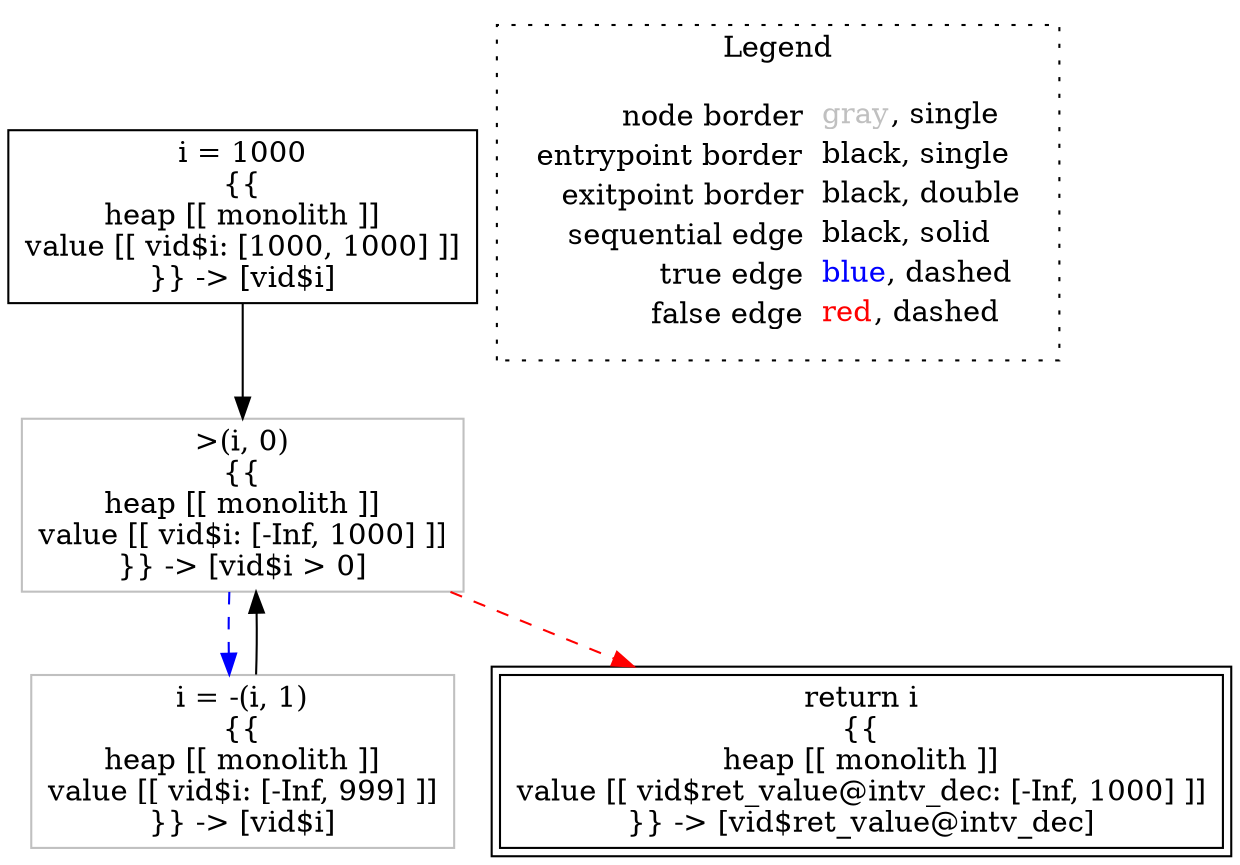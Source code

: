digraph {
	"node0" [shape="rect",color="black",label=<i = 1000<BR/>{{<BR/>heap [[ monolith ]]<BR/>value [[ vid$i: [1000, 1000] ]]<BR/>}} -&gt; [vid$i]>];
	"node1" [shape="rect",color="gray",label=<i = -(i, 1)<BR/>{{<BR/>heap [[ monolith ]]<BR/>value [[ vid$i: [-Inf, 999] ]]<BR/>}} -&gt; [vid$i]>];
	"node2" [shape="rect",color="black",peripheries="2",label=<return i<BR/>{{<BR/>heap [[ monolith ]]<BR/>value [[ vid$ret_value@intv_dec: [-Inf, 1000] ]]<BR/>}} -&gt; [vid$ret_value@intv_dec]>];
	"node3" [shape="rect",color="gray",label=<&gt;(i, 0)<BR/>{{<BR/>heap [[ monolith ]]<BR/>value [[ vid$i: [-Inf, 1000] ]]<BR/>}} -&gt; [vid$i &gt; 0]>];
	"node1" -> "node3" [color="black"];
	"node0" -> "node3" [color="black"];
	"node3" -> "node1" [color="blue",style="dashed"];
	"node3" -> "node2" [color="red",style="dashed"];
subgraph cluster_legend {
	label="Legend";
	style=dotted;
	node [shape=plaintext];
	"legend" [label=<<table border="0" cellpadding="2" cellspacing="0" cellborder="0"><tr><td align="right">node border&nbsp;</td><td align="left"><font color="gray">gray</font>, single</td></tr><tr><td align="right">entrypoint border&nbsp;</td><td align="left"><font color="black">black</font>, single</td></tr><tr><td align="right">exitpoint border&nbsp;</td><td align="left"><font color="black">black</font>, double</td></tr><tr><td align="right">sequential edge&nbsp;</td><td align="left"><font color="black">black</font>, solid</td></tr><tr><td align="right">true edge&nbsp;</td><td align="left"><font color="blue">blue</font>, dashed</td></tr><tr><td align="right">false edge&nbsp;</td><td align="left"><font color="red">red</font>, dashed</td></tr></table>>];
}

}
